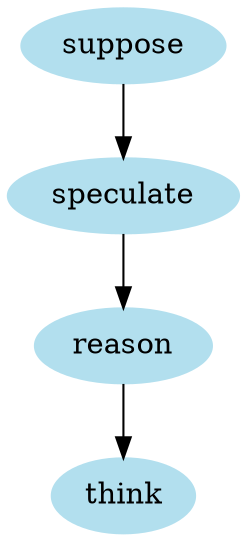 digraph unix {
	node [color=lightblue2 style=filled]
	size="6,6"
	suppose -> speculate
	speculate -> reason
	reason -> think
}
